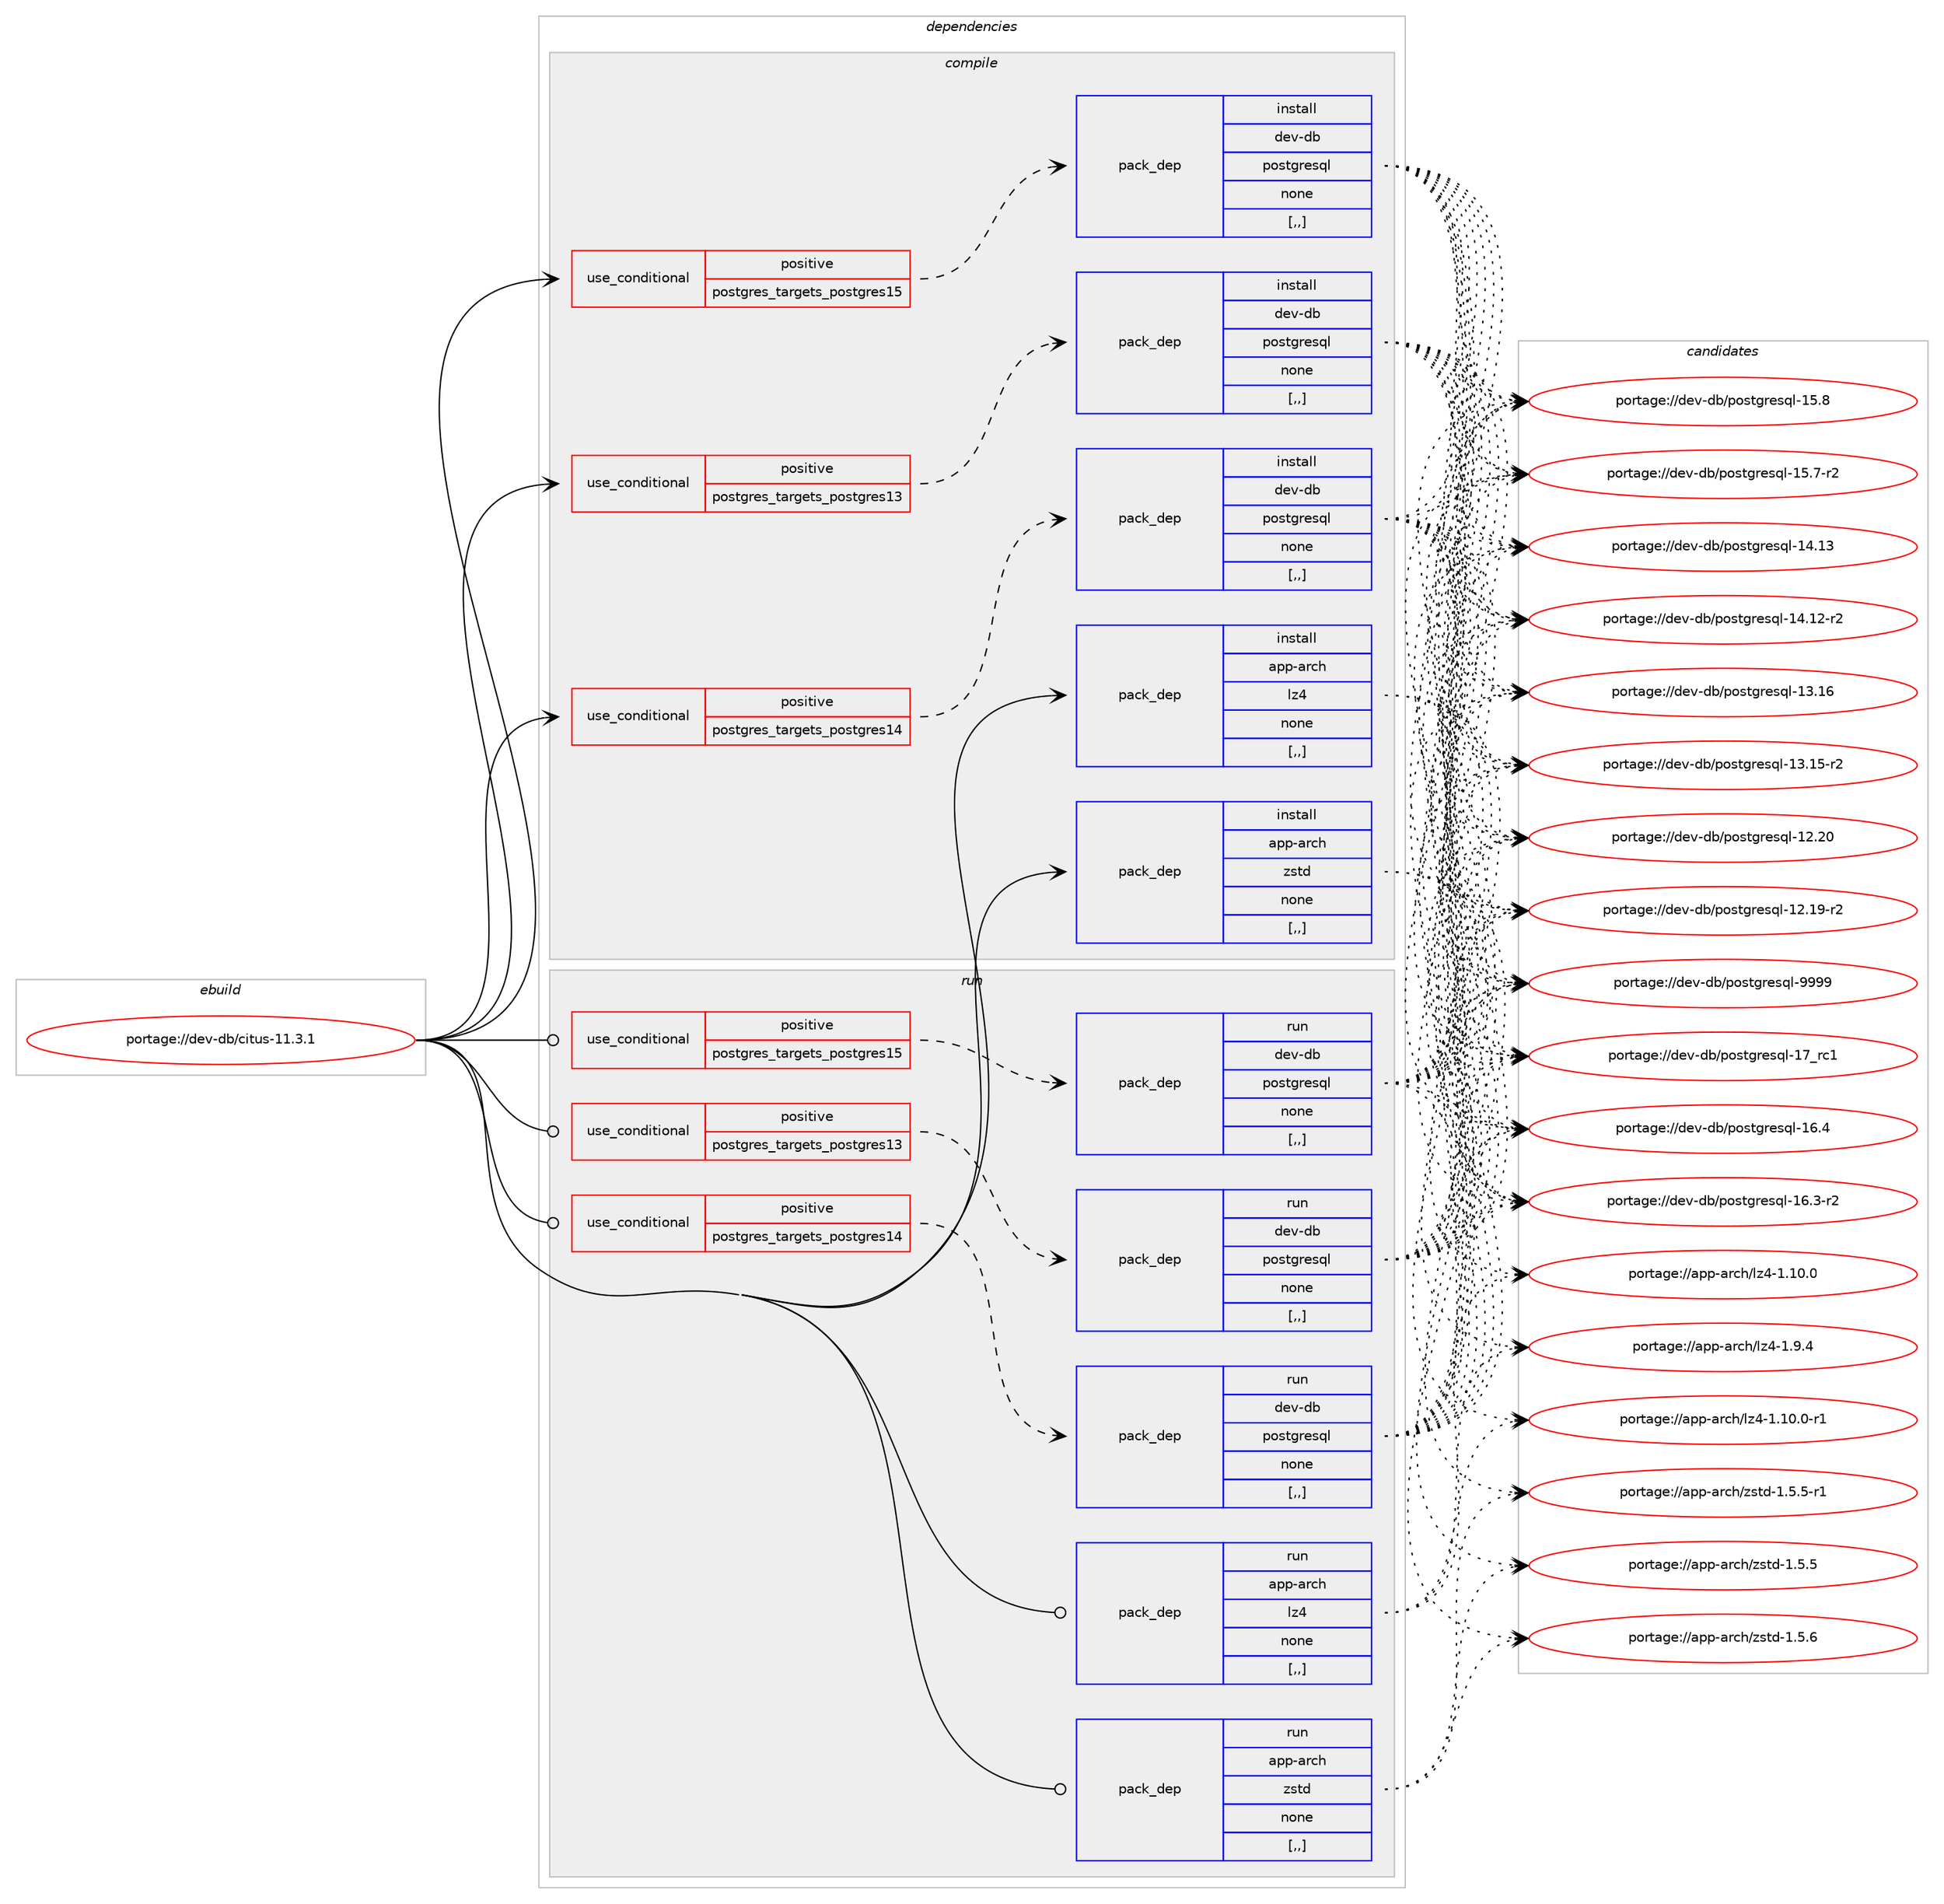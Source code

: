 digraph prolog {

# *************
# Graph options
# *************

newrank=true;
concentrate=true;
compound=true;
graph [rankdir=LR,fontname=Helvetica,fontsize=10,ranksep=1.5];#, ranksep=2.5, nodesep=0.2];
edge  [arrowhead=vee];
node  [fontname=Helvetica,fontsize=10];

# **********
# The ebuild
# **********

subgraph cluster_leftcol {
color=gray;
label=<<i>ebuild</i>>;
id [label="portage://dev-db/citus-11.3.1", color=red, width=4, href="../dev-db/citus-11.3.1.svg"];
}

# ****************
# The dependencies
# ****************

subgraph cluster_midcol {
color=gray;
label=<<i>dependencies</i>>;
subgraph cluster_compile {
fillcolor="#eeeeee";
style=filled;
label=<<i>compile</i>>;
subgraph cond146952 {
dependency559238 [label=<<TABLE BORDER="0" CELLBORDER="1" CELLSPACING="0" CELLPADDING="4"><TR><TD ROWSPAN="3" CELLPADDING="10">use_conditional</TD></TR><TR><TD>positive</TD></TR><TR><TD>postgres_targets_postgres13</TD></TR></TABLE>>, shape=none, color=red];
subgraph pack407763 {
dependency559239 [label=<<TABLE BORDER="0" CELLBORDER="1" CELLSPACING="0" CELLPADDING="4" WIDTH="220"><TR><TD ROWSPAN="6" CELLPADDING="30">pack_dep</TD></TR><TR><TD WIDTH="110">install</TD></TR><TR><TD>dev-db</TD></TR><TR><TD>postgresql</TD></TR><TR><TD>none</TD></TR><TR><TD>[,,]</TD></TR></TABLE>>, shape=none, color=blue];
}
dependency559238:e -> dependency559239:w [weight=20,style="dashed",arrowhead="vee"];
}
id:e -> dependency559238:w [weight=20,style="solid",arrowhead="vee"];
subgraph cond146953 {
dependency559240 [label=<<TABLE BORDER="0" CELLBORDER="1" CELLSPACING="0" CELLPADDING="4"><TR><TD ROWSPAN="3" CELLPADDING="10">use_conditional</TD></TR><TR><TD>positive</TD></TR><TR><TD>postgres_targets_postgres14</TD></TR></TABLE>>, shape=none, color=red];
subgraph pack407764 {
dependency559241 [label=<<TABLE BORDER="0" CELLBORDER="1" CELLSPACING="0" CELLPADDING="4" WIDTH="220"><TR><TD ROWSPAN="6" CELLPADDING="30">pack_dep</TD></TR><TR><TD WIDTH="110">install</TD></TR><TR><TD>dev-db</TD></TR><TR><TD>postgresql</TD></TR><TR><TD>none</TD></TR><TR><TD>[,,]</TD></TR></TABLE>>, shape=none, color=blue];
}
dependency559240:e -> dependency559241:w [weight=20,style="dashed",arrowhead="vee"];
}
id:e -> dependency559240:w [weight=20,style="solid",arrowhead="vee"];
subgraph cond146954 {
dependency559242 [label=<<TABLE BORDER="0" CELLBORDER="1" CELLSPACING="0" CELLPADDING="4"><TR><TD ROWSPAN="3" CELLPADDING="10">use_conditional</TD></TR><TR><TD>positive</TD></TR><TR><TD>postgres_targets_postgres15</TD></TR></TABLE>>, shape=none, color=red];
subgraph pack407765 {
dependency559243 [label=<<TABLE BORDER="0" CELLBORDER="1" CELLSPACING="0" CELLPADDING="4" WIDTH="220"><TR><TD ROWSPAN="6" CELLPADDING="30">pack_dep</TD></TR><TR><TD WIDTH="110">install</TD></TR><TR><TD>dev-db</TD></TR><TR><TD>postgresql</TD></TR><TR><TD>none</TD></TR><TR><TD>[,,]</TD></TR></TABLE>>, shape=none, color=blue];
}
dependency559242:e -> dependency559243:w [weight=20,style="dashed",arrowhead="vee"];
}
id:e -> dependency559242:w [weight=20,style="solid",arrowhead="vee"];
subgraph pack407766 {
dependency559244 [label=<<TABLE BORDER="0" CELLBORDER="1" CELLSPACING="0" CELLPADDING="4" WIDTH="220"><TR><TD ROWSPAN="6" CELLPADDING="30">pack_dep</TD></TR><TR><TD WIDTH="110">install</TD></TR><TR><TD>app-arch</TD></TR><TR><TD>lz4</TD></TR><TR><TD>none</TD></TR><TR><TD>[,,]</TD></TR></TABLE>>, shape=none, color=blue];
}
id:e -> dependency559244:w [weight=20,style="solid",arrowhead="vee"];
subgraph pack407767 {
dependency559245 [label=<<TABLE BORDER="0" CELLBORDER="1" CELLSPACING="0" CELLPADDING="4" WIDTH="220"><TR><TD ROWSPAN="6" CELLPADDING="30">pack_dep</TD></TR><TR><TD WIDTH="110">install</TD></TR><TR><TD>app-arch</TD></TR><TR><TD>zstd</TD></TR><TR><TD>none</TD></TR><TR><TD>[,,]</TD></TR></TABLE>>, shape=none, color=blue];
}
id:e -> dependency559245:w [weight=20,style="solid",arrowhead="vee"];
}
subgraph cluster_compileandrun {
fillcolor="#eeeeee";
style=filled;
label=<<i>compile and run</i>>;
}
subgraph cluster_run {
fillcolor="#eeeeee";
style=filled;
label=<<i>run</i>>;
subgraph cond146955 {
dependency559246 [label=<<TABLE BORDER="0" CELLBORDER="1" CELLSPACING="0" CELLPADDING="4"><TR><TD ROWSPAN="3" CELLPADDING="10">use_conditional</TD></TR><TR><TD>positive</TD></TR><TR><TD>postgres_targets_postgres13</TD></TR></TABLE>>, shape=none, color=red];
subgraph pack407768 {
dependency559247 [label=<<TABLE BORDER="0" CELLBORDER="1" CELLSPACING="0" CELLPADDING="4" WIDTH="220"><TR><TD ROWSPAN="6" CELLPADDING="30">pack_dep</TD></TR><TR><TD WIDTH="110">run</TD></TR><TR><TD>dev-db</TD></TR><TR><TD>postgresql</TD></TR><TR><TD>none</TD></TR><TR><TD>[,,]</TD></TR></TABLE>>, shape=none, color=blue];
}
dependency559246:e -> dependency559247:w [weight=20,style="dashed",arrowhead="vee"];
}
id:e -> dependency559246:w [weight=20,style="solid",arrowhead="odot"];
subgraph cond146956 {
dependency559248 [label=<<TABLE BORDER="0" CELLBORDER="1" CELLSPACING="0" CELLPADDING="4"><TR><TD ROWSPAN="3" CELLPADDING="10">use_conditional</TD></TR><TR><TD>positive</TD></TR><TR><TD>postgres_targets_postgres14</TD></TR></TABLE>>, shape=none, color=red];
subgraph pack407769 {
dependency559249 [label=<<TABLE BORDER="0" CELLBORDER="1" CELLSPACING="0" CELLPADDING="4" WIDTH="220"><TR><TD ROWSPAN="6" CELLPADDING="30">pack_dep</TD></TR><TR><TD WIDTH="110">run</TD></TR><TR><TD>dev-db</TD></TR><TR><TD>postgresql</TD></TR><TR><TD>none</TD></TR><TR><TD>[,,]</TD></TR></TABLE>>, shape=none, color=blue];
}
dependency559248:e -> dependency559249:w [weight=20,style="dashed",arrowhead="vee"];
}
id:e -> dependency559248:w [weight=20,style="solid",arrowhead="odot"];
subgraph cond146957 {
dependency559250 [label=<<TABLE BORDER="0" CELLBORDER="1" CELLSPACING="0" CELLPADDING="4"><TR><TD ROWSPAN="3" CELLPADDING="10">use_conditional</TD></TR><TR><TD>positive</TD></TR><TR><TD>postgres_targets_postgres15</TD></TR></TABLE>>, shape=none, color=red];
subgraph pack407770 {
dependency559251 [label=<<TABLE BORDER="0" CELLBORDER="1" CELLSPACING="0" CELLPADDING="4" WIDTH="220"><TR><TD ROWSPAN="6" CELLPADDING="30">pack_dep</TD></TR><TR><TD WIDTH="110">run</TD></TR><TR><TD>dev-db</TD></TR><TR><TD>postgresql</TD></TR><TR><TD>none</TD></TR><TR><TD>[,,]</TD></TR></TABLE>>, shape=none, color=blue];
}
dependency559250:e -> dependency559251:w [weight=20,style="dashed",arrowhead="vee"];
}
id:e -> dependency559250:w [weight=20,style="solid",arrowhead="odot"];
subgraph pack407771 {
dependency559252 [label=<<TABLE BORDER="0" CELLBORDER="1" CELLSPACING="0" CELLPADDING="4" WIDTH="220"><TR><TD ROWSPAN="6" CELLPADDING="30">pack_dep</TD></TR><TR><TD WIDTH="110">run</TD></TR><TR><TD>app-arch</TD></TR><TR><TD>lz4</TD></TR><TR><TD>none</TD></TR><TR><TD>[,,]</TD></TR></TABLE>>, shape=none, color=blue];
}
id:e -> dependency559252:w [weight=20,style="solid",arrowhead="odot"];
subgraph pack407772 {
dependency559253 [label=<<TABLE BORDER="0" CELLBORDER="1" CELLSPACING="0" CELLPADDING="4" WIDTH="220"><TR><TD ROWSPAN="6" CELLPADDING="30">pack_dep</TD></TR><TR><TD WIDTH="110">run</TD></TR><TR><TD>app-arch</TD></TR><TR><TD>zstd</TD></TR><TR><TD>none</TD></TR><TR><TD>[,,]</TD></TR></TABLE>>, shape=none, color=blue];
}
id:e -> dependency559253:w [weight=20,style="solid",arrowhead="odot"];
}
}

# **************
# The candidates
# **************

subgraph cluster_choices {
rank=same;
color=gray;
label=<<i>candidates</i>>;

subgraph choice407763 {
color=black;
nodesep=1;
choice1001011184510098471121111151161031141011151131084557575757 [label="portage://dev-db/postgresql-9999", color=red, width=4,href="../dev-db/postgresql-9999.svg"];
choice100101118451009847112111115116103114101115113108454955951149949 [label="portage://dev-db/postgresql-17_rc1", color=red, width=4,href="../dev-db/postgresql-17_rc1.svg"];
choice1001011184510098471121111151161031141011151131084549544652 [label="portage://dev-db/postgresql-16.4", color=red, width=4,href="../dev-db/postgresql-16.4.svg"];
choice10010111845100984711211111511610311410111511310845495446514511450 [label="portage://dev-db/postgresql-16.3-r2", color=red, width=4,href="../dev-db/postgresql-16.3-r2.svg"];
choice1001011184510098471121111151161031141011151131084549534656 [label="portage://dev-db/postgresql-15.8", color=red, width=4,href="../dev-db/postgresql-15.8.svg"];
choice10010111845100984711211111511610311410111511310845495346554511450 [label="portage://dev-db/postgresql-15.7-r2", color=red, width=4,href="../dev-db/postgresql-15.7-r2.svg"];
choice100101118451009847112111115116103114101115113108454952464951 [label="portage://dev-db/postgresql-14.13", color=red, width=4,href="../dev-db/postgresql-14.13.svg"];
choice1001011184510098471121111151161031141011151131084549524649504511450 [label="portage://dev-db/postgresql-14.12-r2", color=red, width=4,href="../dev-db/postgresql-14.12-r2.svg"];
choice100101118451009847112111115116103114101115113108454951464954 [label="portage://dev-db/postgresql-13.16", color=red, width=4,href="../dev-db/postgresql-13.16.svg"];
choice1001011184510098471121111151161031141011151131084549514649534511450 [label="portage://dev-db/postgresql-13.15-r2", color=red, width=4,href="../dev-db/postgresql-13.15-r2.svg"];
choice100101118451009847112111115116103114101115113108454950465048 [label="portage://dev-db/postgresql-12.20", color=red, width=4,href="../dev-db/postgresql-12.20.svg"];
choice1001011184510098471121111151161031141011151131084549504649574511450 [label="portage://dev-db/postgresql-12.19-r2", color=red, width=4,href="../dev-db/postgresql-12.19-r2.svg"];
dependency559239:e -> choice1001011184510098471121111151161031141011151131084557575757:w [style=dotted,weight="100"];
dependency559239:e -> choice100101118451009847112111115116103114101115113108454955951149949:w [style=dotted,weight="100"];
dependency559239:e -> choice1001011184510098471121111151161031141011151131084549544652:w [style=dotted,weight="100"];
dependency559239:e -> choice10010111845100984711211111511610311410111511310845495446514511450:w [style=dotted,weight="100"];
dependency559239:e -> choice1001011184510098471121111151161031141011151131084549534656:w [style=dotted,weight="100"];
dependency559239:e -> choice10010111845100984711211111511610311410111511310845495346554511450:w [style=dotted,weight="100"];
dependency559239:e -> choice100101118451009847112111115116103114101115113108454952464951:w [style=dotted,weight="100"];
dependency559239:e -> choice1001011184510098471121111151161031141011151131084549524649504511450:w [style=dotted,weight="100"];
dependency559239:e -> choice100101118451009847112111115116103114101115113108454951464954:w [style=dotted,weight="100"];
dependency559239:e -> choice1001011184510098471121111151161031141011151131084549514649534511450:w [style=dotted,weight="100"];
dependency559239:e -> choice100101118451009847112111115116103114101115113108454950465048:w [style=dotted,weight="100"];
dependency559239:e -> choice1001011184510098471121111151161031141011151131084549504649574511450:w [style=dotted,weight="100"];
}
subgraph choice407764 {
color=black;
nodesep=1;
choice1001011184510098471121111151161031141011151131084557575757 [label="portage://dev-db/postgresql-9999", color=red, width=4,href="../dev-db/postgresql-9999.svg"];
choice100101118451009847112111115116103114101115113108454955951149949 [label="portage://dev-db/postgresql-17_rc1", color=red, width=4,href="../dev-db/postgresql-17_rc1.svg"];
choice1001011184510098471121111151161031141011151131084549544652 [label="portage://dev-db/postgresql-16.4", color=red, width=4,href="../dev-db/postgresql-16.4.svg"];
choice10010111845100984711211111511610311410111511310845495446514511450 [label="portage://dev-db/postgresql-16.3-r2", color=red, width=4,href="../dev-db/postgresql-16.3-r2.svg"];
choice1001011184510098471121111151161031141011151131084549534656 [label="portage://dev-db/postgresql-15.8", color=red, width=4,href="../dev-db/postgresql-15.8.svg"];
choice10010111845100984711211111511610311410111511310845495346554511450 [label="portage://dev-db/postgresql-15.7-r2", color=red, width=4,href="../dev-db/postgresql-15.7-r2.svg"];
choice100101118451009847112111115116103114101115113108454952464951 [label="portage://dev-db/postgresql-14.13", color=red, width=4,href="../dev-db/postgresql-14.13.svg"];
choice1001011184510098471121111151161031141011151131084549524649504511450 [label="portage://dev-db/postgresql-14.12-r2", color=red, width=4,href="../dev-db/postgresql-14.12-r2.svg"];
choice100101118451009847112111115116103114101115113108454951464954 [label="portage://dev-db/postgresql-13.16", color=red, width=4,href="../dev-db/postgresql-13.16.svg"];
choice1001011184510098471121111151161031141011151131084549514649534511450 [label="portage://dev-db/postgresql-13.15-r2", color=red, width=4,href="../dev-db/postgresql-13.15-r2.svg"];
choice100101118451009847112111115116103114101115113108454950465048 [label="portage://dev-db/postgresql-12.20", color=red, width=4,href="../dev-db/postgresql-12.20.svg"];
choice1001011184510098471121111151161031141011151131084549504649574511450 [label="portage://dev-db/postgresql-12.19-r2", color=red, width=4,href="../dev-db/postgresql-12.19-r2.svg"];
dependency559241:e -> choice1001011184510098471121111151161031141011151131084557575757:w [style=dotted,weight="100"];
dependency559241:e -> choice100101118451009847112111115116103114101115113108454955951149949:w [style=dotted,weight="100"];
dependency559241:e -> choice1001011184510098471121111151161031141011151131084549544652:w [style=dotted,weight="100"];
dependency559241:e -> choice10010111845100984711211111511610311410111511310845495446514511450:w [style=dotted,weight="100"];
dependency559241:e -> choice1001011184510098471121111151161031141011151131084549534656:w [style=dotted,weight="100"];
dependency559241:e -> choice10010111845100984711211111511610311410111511310845495346554511450:w [style=dotted,weight="100"];
dependency559241:e -> choice100101118451009847112111115116103114101115113108454952464951:w [style=dotted,weight="100"];
dependency559241:e -> choice1001011184510098471121111151161031141011151131084549524649504511450:w [style=dotted,weight="100"];
dependency559241:e -> choice100101118451009847112111115116103114101115113108454951464954:w [style=dotted,weight="100"];
dependency559241:e -> choice1001011184510098471121111151161031141011151131084549514649534511450:w [style=dotted,weight="100"];
dependency559241:e -> choice100101118451009847112111115116103114101115113108454950465048:w [style=dotted,weight="100"];
dependency559241:e -> choice1001011184510098471121111151161031141011151131084549504649574511450:w [style=dotted,weight="100"];
}
subgraph choice407765 {
color=black;
nodesep=1;
choice1001011184510098471121111151161031141011151131084557575757 [label="portage://dev-db/postgresql-9999", color=red, width=4,href="../dev-db/postgresql-9999.svg"];
choice100101118451009847112111115116103114101115113108454955951149949 [label="portage://dev-db/postgresql-17_rc1", color=red, width=4,href="../dev-db/postgresql-17_rc1.svg"];
choice1001011184510098471121111151161031141011151131084549544652 [label="portage://dev-db/postgresql-16.4", color=red, width=4,href="../dev-db/postgresql-16.4.svg"];
choice10010111845100984711211111511610311410111511310845495446514511450 [label="portage://dev-db/postgresql-16.3-r2", color=red, width=4,href="../dev-db/postgresql-16.3-r2.svg"];
choice1001011184510098471121111151161031141011151131084549534656 [label="portage://dev-db/postgresql-15.8", color=red, width=4,href="../dev-db/postgresql-15.8.svg"];
choice10010111845100984711211111511610311410111511310845495346554511450 [label="portage://dev-db/postgresql-15.7-r2", color=red, width=4,href="../dev-db/postgresql-15.7-r2.svg"];
choice100101118451009847112111115116103114101115113108454952464951 [label="portage://dev-db/postgresql-14.13", color=red, width=4,href="../dev-db/postgresql-14.13.svg"];
choice1001011184510098471121111151161031141011151131084549524649504511450 [label="portage://dev-db/postgresql-14.12-r2", color=red, width=4,href="../dev-db/postgresql-14.12-r2.svg"];
choice100101118451009847112111115116103114101115113108454951464954 [label="portage://dev-db/postgresql-13.16", color=red, width=4,href="../dev-db/postgresql-13.16.svg"];
choice1001011184510098471121111151161031141011151131084549514649534511450 [label="portage://dev-db/postgresql-13.15-r2", color=red, width=4,href="../dev-db/postgresql-13.15-r2.svg"];
choice100101118451009847112111115116103114101115113108454950465048 [label="portage://dev-db/postgresql-12.20", color=red, width=4,href="../dev-db/postgresql-12.20.svg"];
choice1001011184510098471121111151161031141011151131084549504649574511450 [label="portage://dev-db/postgresql-12.19-r2", color=red, width=4,href="../dev-db/postgresql-12.19-r2.svg"];
dependency559243:e -> choice1001011184510098471121111151161031141011151131084557575757:w [style=dotted,weight="100"];
dependency559243:e -> choice100101118451009847112111115116103114101115113108454955951149949:w [style=dotted,weight="100"];
dependency559243:e -> choice1001011184510098471121111151161031141011151131084549544652:w [style=dotted,weight="100"];
dependency559243:e -> choice10010111845100984711211111511610311410111511310845495446514511450:w [style=dotted,weight="100"];
dependency559243:e -> choice1001011184510098471121111151161031141011151131084549534656:w [style=dotted,weight="100"];
dependency559243:e -> choice10010111845100984711211111511610311410111511310845495346554511450:w [style=dotted,weight="100"];
dependency559243:e -> choice100101118451009847112111115116103114101115113108454952464951:w [style=dotted,weight="100"];
dependency559243:e -> choice1001011184510098471121111151161031141011151131084549524649504511450:w [style=dotted,weight="100"];
dependency559243:e -> choice100101118451009847112111115116103114101115113108454951464954:w [style=dotted,weight="100"];
dependency559243:e -> choice1001011184510098471121111151161031141011151131084549514649534511450:w [style=dotted,weight="100"];
dependency559243:e -> choice100101118451009847112111115116103114101115113108454950465048:w [style=dotted,weight="100"];
dependency559243:e -> choice1001011184510098471121111151161031141011151131084549504649574511450:w [style=dotted,weight="100"];
}
subgraph choice407766 {
color=black;
nodesep=1;
choice971121124597114991044710812252454946494846484511449 [label="portage://app-arch/lz4-1.10.0-r1", color=red, width=4,href="../app-arch/lz4-1.10.0-r1.svg"];
choice97112112459711499104471081225245494649484648 [label="portage://app-arch/lz4-1.10.0", color=red, width=4,href="../app-arch/lz4-1.10.0.svg"];
choice971121124597114991044710812252454946574652 [label="portage://app-arch/lz4-1.9.4", color=red, width=4,href="../app-arch/lz4-1.9.4.svg"];
dependency559244:e -> choice971121124597114991044710812252454946494846484511449:w [style=dotted,weight="100"];
dependency559244:e -> choice97112112459711499104471081225245494649484648:w [style=dotted,weight="100"];
dependency559244:e -> choice971121124597114991044710812252454946574652:w [style=dotted,weight="100"];
}
subgraph choice407767 {
color=black;
nodesep=1;
choice9711211245971149910447122115116100454946534654 [label="portage://app-arch/zstd-1.5.6", color=red, width=4,href="../app-arch/zstd-1.5.6.svg"];
choice97112112459711499104471221151161004549465346534511449 [label="portage://app-arch/zstd-1.5.5-r1", color=red, width=4,href="../app-arch/zstd-1.5.5-r1.svg"];
choice9711211245971149910447122115116100454946534653 [label="portage://app-arch/zstd-1.5.5", color=red, width=4,href="../app-arch/zstd-1.5.5.svg"];
dependency559245:e -> choice9711211245971149910447122115116100454946534654:w [style=dotted,weight="100"];
dependency559245:e -> choice97112112459711499104471221151161004549465346534511449:w [style=dotted,weight="100"];
dependency559245:e -> choice9711211245971149910447122115116100454946534653:w [style=dotted,weight="100"];
}
subgraph choice407768 {
color=black;
nodesep=1;
choice1001011184510098471121111151161031141011151131084557575757 [label="portage://dev-db/postgresql-9999", color=red, width=4,href="../dev-db/postgresql-9999.svg"];
choice100101118451009847112111115116103114101115113108454955951149949 [label="portage://dev-db/postgresql-17_rc1", color=red, width=4,href="../dev-db/postgresql-17_rc1.svg"];
choice1001011184510098471121111151161031141011151131084549544652 [label="portage://dev-db/postgresql-16.4", color=red, width=4,href="../dev-db/postgresql-16.4.svg"];
choice10010111845100984711211111511610311410111511310845495446514511450 [label="portage://dev-db/postgresql-16.3-r2", color=red, width=4,href="../dev-db/postgresql-16.3-r2.svg"];
choice1001011184510098471121111151161031141011151131084549534656 [label="portage://dev-db/postgresql-15.8", color=red, width=4,href="../dev-db/postgresql-15.8.svg"];
choice10010111845100984711211111511610311410111511310845495346554511450 [label="portage://dev-db/postgresql-15.7-r2", color=red, width=4,href="../dev-db/postgresql-15.7-r2.svg"];
choice100101118451009847112111115116103114101115113108454952464951 [label="portage://dev-db/postgresql-14.13", color=red, width=4,href="../dev-db/postgresql-14.13.svg"];
choice1001011184510098471121111151161031141011151131084549524649504511450 [label="portage://dev-db/postgresql-14.12-r2", color=red, width=4,href="../dev-db/postgresql-14.12-r2.svg"];
choice100101118451009847112111115116103114101115113108454951464954 [label="portage://dev-db/postgresql-13.16", color=red, width=4,href="../dev-db/postgresql-13.16.svg"];
choice1001011184510098471121111151161031141011151131084549514649534511450 [label="portage://dev-db/postgresql-13.15-r2", color=red, width=4,href="../dev-db/postgresql-13.15-r2.svg"];
choice100101118451009847112111115116103114101115113108454950465048 [label="portage://dev-db/postgresql-12.20", color=red, width=4,href="../dev-db/postgresql-12.20.svg"];
choice1001011184510098471121111151161031141011151131084549504649574511450 [label="portage://dev-db/postgresql-12.19-r2", color=red, width=4,href="../dev-db/postgresql-12.19-r2.svg"];
dependency559247:e -> choice1001011184510098471121111151161031141011151131084557575757:w [style=dotted,weight="100"];
dependency559247:e -> choice100101118451009847112111115116103114101115113108454955951149949:w [style=dotted,weight="100"];
dependency559247:e -> choice1001011184510098471121111151161031141011151131084549544652:w [style=dotted,weight="100"];
dependency559247:e -> choice10010111845100984711211111511610311410111511310845495446514511450:w [style=dotted,weight="100"];
dependency559247:e -> choice1001011184510098471121111151161031141011151131084549534656:w [style=dotted,weight="100"];
dependency559247:e -> choice10010111845100984711211111511610311410111511310845495346554511450:w [style=dotted,weight="100"];
dependency559247:e -> choice100101118451009847112111115116103114101115113108454952464951:w [style=dotted,weight="100"];
dependency559247:e -> choice1001011184510098471121111151161031141011151131084549524649504511450:w [style=dotted,weight="100"];
dependency559247:e -> choice100101118451009847112111115116103114101115113108454951464954:w [style=dotted,weight="100"];
dependency559247:e -> choice1001011184510098471121111151161031141011151131084549514649534511450:w [style=dotted,weight="100"];
dependency559247:e -> choice100101118451009847112111115116103114101115113108454950465048:w [style=dotted,weight="100"];
dependency559247:e -> choice1001011184510098471121111151161031141011151131084549504649574511450:w [style=dotted,weight="100"];
}
subgraph choice407769 {
color=black;
nodesep=1;
choice1001011184510098471121111151161031141011151131084557575757 [label="portage://dev-db/postgresql-9999", color=red, width=4,href="../dev-db/postgresql-9999.svg"];
choice100101118451009847112111115116103114101115113108454955951149949 [label="portage://dev-db/postgresql-17_rc1", color=red, width=4,href="../dev-db/postgresql-17_rc1.svg"];
choice1001011184510098471121111151161031141011151131084549544652 [label="portage://dev-db/postgresql-16.4", color=red, width=4,href="../dev-db/postgresql-16.4.svg"];
choice10010111845100984711211111511610311410111511310845495446514511450 [label="portage://dev-db/postgresql-16.3-r2", color=red, width=4,href="../dev-db/postgresql-16.3-r2.svg"];
choice1001011184510098471121111151161031141011151131084549534656 [label="portage://dev-db/postgresql-15.8", color=red, width=4,href="../dev-db/postgresql-15.8.svg"];
choice10010111845100984711211111511610311410111511310845495346554511450 [label="portage://dev-db/postgresql-15.7-r2", color=red, width=4,href="../dev-db/postgresql-15.7-r2.svg"];
choice100101118451009847112111115116103114101115113108454952464951 [label="portage://dev-db/postgresql-14.13", color=red, width=4,href="../dev-db/postgresql-14.13.svg"];
choice1001011184510098471121111151161031141011151131084549524649504511450 [label="portage://dev-db/postgresql-14.12-r2", color=red, width=4,href="../dev-db/postgresql-14.12-r2.svg"];
choice100101118451009847112111115116103114101115113108454951464954 [label="portage://dev-db/postgresql-13.16", color=red, width=4,href="../dev-db/postgresql-13.16.svg"];
choice1001011184510098471121111151161031141011151131084549514649534511450 [label="portage://dev-db/postgresql-13.15-r2", color=red, width=4,href="../dev-db/postgresql-13.15-r2.svg"];
choice100101118451009847112111115116103114101115113108454950465048 [label="portage://dev-db/postgresql-12.20", color=red, width=4,href="../dev-db/postgresql-12.20.svg"];
choice1001011184510098471121111151161031141011151131084549504649574511450 [label="portage://dev-db/postgresql-12.19-r2", color=red, width=4,href="../dev-db/postgresql-12.19-r2.svg"];
dependency559249:e -> choice1001011184510098471121111151161031141011151131084557575757:w [style=dotted,weight="100"];
dependency559249:e -> choice100101118451009847112111115116103114101115113108454955951149949:w [style=dotted,weight="100"];
dependency559249:e -> choice1001011184510098471121111151161031141011151131084549544652:w [style=dotted,weight="100"];
dependency559249:e -> choice10010111845100984711211111511610311410111511310845495446514511450:w [style=dotted,weight="100"];
dependency559249:e -> choice1001011184510098471121111151161031141011151131084549534656:w [style=dotted,weight="100"];
dependency559249:e -> choice10010111845100984711211111511610311410111511310845495346554511450:w [style=dotted,weight="100"];
dependency559249:e -> choice100101118451009847112111115116103114101115113108454952464951:w [style=dotted,weight="100"];
dependency559249:e -> choice1001011184510098471121111151161031141011151131084549524649504511450:w [style=dotted,weight="100"];
dependency559249:e -> choice100101118451009847112111115116103114101115113108454951464954:w [style=dotted,weight="100"];
dependency559249:e -> choice1001011184510098471121111151161031141011151131084549514649534511450:w [style=dotted,weight="100"];
dependency559249:e -> choice100101118451009847112111115116103114101115113108454950465048:w [style=dotted,weight="100"];
dependency559249:e -> choice1001011184510098471121111151161031141011151131084549504649574511450:w [style=dotted,weight="100"];
}
subgraph choice407770 {
color=black;
nodesep=1;
choice1001011184510098471121111151161031141011151131084557575757 [label="portage://dev-db/postgresql-9999", color=red, width=4,href="../dev-db/postgresql-9999.svg"];
choice100101118451009847112111115116103114101115113108454955951149949 [label="portage://dev-db/postgresql-17_rc1", color=red, width=4,href="../dev-db/postgresql-17_rc1.svg"];
choice1001011184510098471121111151161031141011151131084549544652 [label="portage://dev-db/postgresql-16.4", color=red, width=4,href="../dev-db/postgresql-16.4.svg"];
choice10010111845100984711211111511610311410111511310845495446514511450 [label="portage://dev-db/postgresql-16.3-r2", color=red, width=4,href="../dev-db/postgresql-16.3-r2.svg"];
choice1001011184510098471121111151161031141011151131084549534656 [label="portage://dev-db/postgresql-15.8", color=red, width=4,href="../dev-db/postgresql-15.8.svg"];
choice10010111845100984711211111511610311410111511310845495346554511450 [label="portage://dev-db/postgresql-15.7-r2", color=red, width=4,href="../dev-db/postgresql-15.7-r2.svg"];
choice100101118451009847112111115116103114101115113108454952464951 [label="portage://dev-db/postgresql-14.13", color=red, width=4,href="../dev-db/postgresql-14.13.svg"];
choice1001011184510098471121111151161031141011151131084549524649504511450 [label="portage://dev-db/postgresql-14.12-r2", color=red, width=4,href="../dev-db/postgresql-14.12-r2.svg"];
choice100101118451009847112111115116103114101115113108454951464954 [label="portage://dev-db/postgresql-13.16", color=red, width=4,href="../dev-db/postgresql-13.16.svg"];
choice1001011184510098471121111151161031141011151131084549514649534511450 [label="portage://dev-db/postgresql-13.15-r2", color=red, width=4,href="../dev-db/postgresql-13.15-r2.svg"];
choice100101118451009847112111115116103114101115113108454950465048 [label="portage://dev-db/postgresql-12.20", color=red, width=4,href="../dev-db/postgresql-12.20.svg"];
choice1001011184510098471121111151161031141011151131084549504649574511450 [label="portage://dev-db/postgresql-12.19-r2", color=red, width=4,href="../dev-db/postgresql-12.19-r2.svg"];
dependency559251:e -> choice1001011184510098471121111151161031141011151131084557575757:w [style=dotted,weight="100"];
dependency559251:e -> choice100101118451009847112111115116103114101115113108454955951149949:w [style=dotted,weight="100"];
dependency559251:e -> choice1001011184510098471121111151161031141011151131084549544652:w [style=dotted,weight="100"];
dependency559251:e -> choice10010111845100984711211111511610311410111511310845495446514511450:w [style=dotted,weight="100"];
dependency559251:e -> choice1001011184510098471121111151161031141011151131084549534656:w [style=dotted,weight="100"];
dependency559251:e -> choice10010111845100984711211111511610311410111511310845495346554511450:w [style=dotted,weight="100"];
dependency559251:e -> choice100101118451009847112111115116103114101115113108454952464951:w [style=dotted,weight="100"];
dependency559251:e -> choice1001011184510098471121111151161031141011151131084549524649504511450:w [style=dotted,weight="100"];
dependency559251:e -> choice100101118451009847112111115116103114101115113108454951464954:w [style=dotted,weight="100"];
dependency559251:e -> choice1001011184510098471121111151161031141011151131084549514649534511450:w [style=dotted,weight="100"];
dependency559251:e -> choice100101118451009847112111115116103114101115113108454950465048:w [style=dotted,weight="100"];
dependency559251:e -> choice1001011184510098471121111151161031141011151131084549504649574511450:w [style=dotted,weight="100"];
}
subgraph choice407771 {
color=black;
nodesep=1;
choice971121124597114991044710812252454946494846484511449 [label="portage://app-arch/lz4-1.10.0-r1", color=red, width=4,href="../app-arch/lz4-1.10.0-r1.svg"];
choice97112112459711499104471081225245494649484648 [label="portage://app-arch/lz4-1.10.0", color=red, width=4,href="../app-arch/lz4-1.10.0.svg"];
choice971121124597114991044710812252454946574652 [label="portage://app-arch/lz4-1.9.4", color=red, width=4,href="../app-arch/lz4-1.9.4.svg"];
dependency559252:e -> choice971121124597114991044710812252454946494846484511449:w [style=dotted,weight="100"];
dependency559252:e -> choice97112112459711499104471081225245494649484648:w [style=dotted,weight="100"];
dependency559252:e -> choice971121124597114991044710812252454946574652:w [style=dotted,weight="100"];
}
subgraph choice407772 {
color=black;
nodesep=1;
choice9711211245971149910447122115116100454946534654 [label="portage://app-arch/zstd-1.5.6", color=red, width=4,href="../app-arch/zstd-1.5.6.svg"];
choice97112112459711499104471221151161004549465346534511449 [label="portage://app-arch/zstd-1.5.5-r1", color=red, width=4,href="../app-arch/zstd-1.5.5-r1.svg"];
choice9711211245971149910447122115116100454946534653 [label="portage://app-arch/zstd-1.5.5", color=red, width=4,href="../app-arch/zstd-1.5.5.svg"];
dependency559253:e -> choice9711211245971149910447122115116100454946534654:w [style=dotted,weight="100"];
dependency559253:e -> choice97112112459711499104471221151161004549465346534511449:w [style=dotted,weight="100"];
dependency559253:e -> choice9711211245971149910447122115116100454946534653:w [style=dotted,weight="100"];
}
}

}
